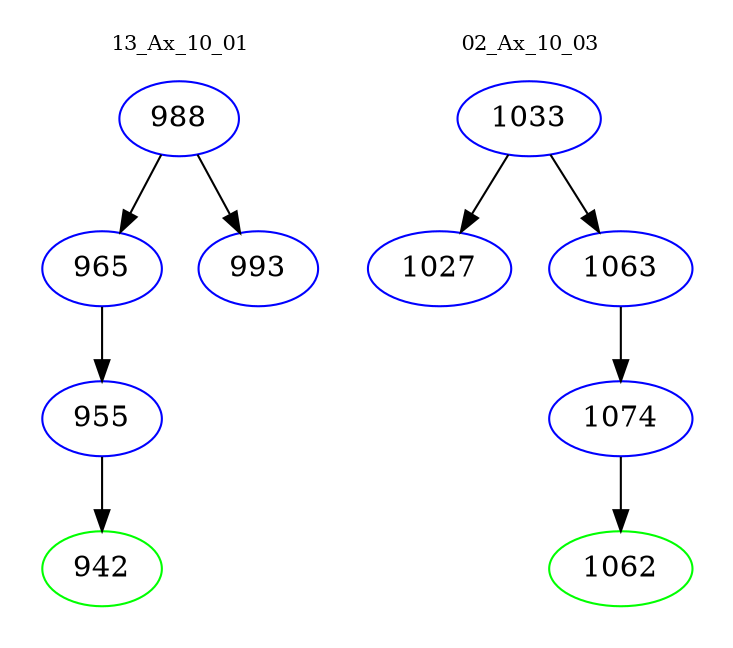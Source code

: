 digraph{
subgraph cluster_0 {
color = white
label = "13_Ax_10_01";
fontsize=10;
T0_988 [label="988", color="blue"]
T0_988 -> T0_965 [color="black"]
T0_965 [label="965", color="blue"]
T0_965 -> T0_955 [color="black"]
T0_955 [label="955", color="blue"]
T0_955 -> T0_942 [color="black"]
T0_942 [label="942", color="green"]
T0_988 -> T0_993 [color="black"]
T0_993 [label="993", color="blue"]
}
subgraph cluster_1 {
color = white
label = "02_Ax_10_03";
fontsize=10;
T1_1033 [label="1033", color="blue"]
T1_1033 -> T1_1027 [color="black"]
T1_1027 [label="1027", color="blue"]
T1_1033 -> T1_1063 [color="black"]
T1_1063 [label="1063", color="blue"]
T1_1063 -> T1_1074 [color="black"]
T1_1074 [label="1074", color="blue"]
T1_1074 -> T1_1062 [color="black"]
T1_1062 [label="1062", color="green"]
}
}
